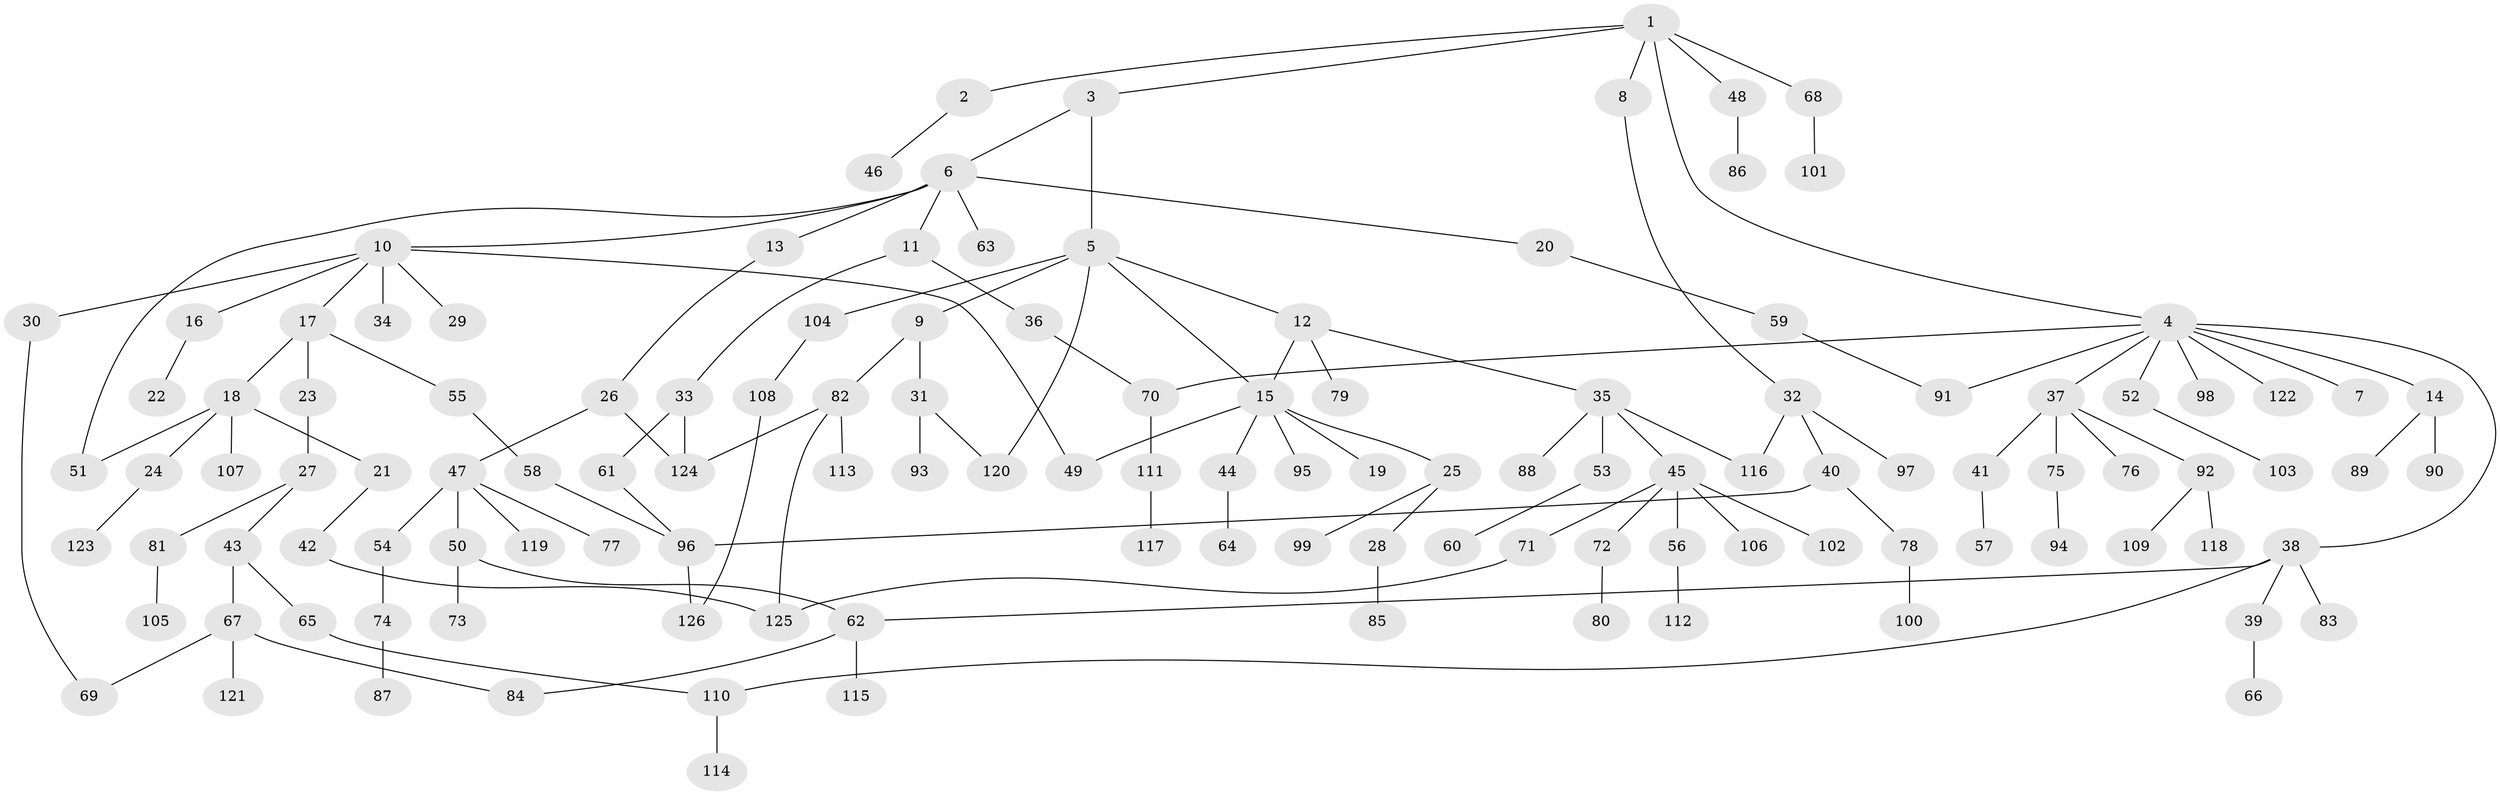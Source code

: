 // coarse degree distribution, {6: 0.03409090909090909, 1: 0.45454545454545453, 3: 0.07954545454545454, 11: 0.011363636363636364, 7: 0.011363636363636364, 4: 0.06818181818181818, 2: 0.25, 8: 0.011363636363636364, 5: 0.07954545454545454}
// Generated by graph-tools (version 1.1) at 2025/41/03/06/25 10:41:28]
// undirected, 126 vertices, 143 edges
graph export_dot {
graph [start="1"]
  node [color=gray90,style=filled];
  1;
  2;
  3;
  4;
  5;
  6;
  7;
  8;
  9;
  10;
  11;
  12;
  13;
  14;
  15;
  16;
  17;
  18;
  19;
  20;
  21;
  22;
  23;
  24;
  25;
  26;
  27;
  28;
  29;
  30;
  31;
  32;
  33;
  34;
  35;
  36;
  37;
  38;
  39;
  40;
  41;
  42;
  43;
  44;
  45;
  46;
  47;
  48;
  49;
  50;
  51;
  52;
  53;
  54;
  55;
  56;
  57;
  58;
  59;
  60;
  61;
  62;
  63;
  64;
  65;
  66;
  67;
  68;
  69;
  70;
  71;
  72;
  73;
  74;
  75;
  76;
  77;
  78;
  79;
  80;
  81;
  82;
  83;
  84;
  85;
  86;
  87;
  88;
  89;
  90;
  91;
  92;
  93;
  94;
  95;
  96;
  97;
  98;
  99;
  100;
  101;
  102;
  103;
  104;
  105;
  106;
  107;
  108;
  109;
  110;
  111;
  112;
  113;
  114;
  115;
  116;
  117;
  118;
  119;
  120;
  121;
  122;
  123;
  124;
  125;
  126;
  1 -- 2;
  1 -- 3;
  1 -- 4;
  1 -- 8;
  1 -- 48;
  1 -- 68;
  2 -- 46;
  3 -- 5;
  3 -- 6;
  4 -- 7;
  4 -- 14;
  4 -- 37;
  4 -- 38;
  4 -- 52;
  4 -- 70;
  4 -- 98;
  4 -- 122;
  4 -- 91;
  5 -- 9;
  5 -- 12;
  5 -- 15;
  5 -- 104;
  5 -- 120;
  6 -- 10;
  6 -- 11;
  6 -- 13;
  6 -- 20;
  6 -- 51;
  6 -- 63;
  8 -- 32;
  9 -- 31;
  9 -- 82;
  10 -- 16;
  10 -- 17;
  10 -- 29;
  10 -- 30;
  10 -- 34;
  10 -- 49;
  11 -- 33;
  11 -- 36;
  12 -- 35;
  12 -- 79;
  12 -- 15;
  13 -- 26;
  14 -- 89;
  14 -- 90;
  15 -- 19;
  15 -- 25;
  15 -- 44;
  15 -- 95;
  15 -- 49;
  16 -- 22;
  17 -- 18;
  17 -- 23;
  17 -- 55;
  18 -- 21;
  18 -- 24;
  18 -- 107;
  18 -- 51;
  20 -- 59;
  21 -- 42;
  23 -- 27;
  24 -- 123;
  25 -- 28;
  25 -- 99;
  26 -- 47;
  26 -- 124;
  27 -- 43;
  27 -- 81;
  28 -- 85;
  30 -- 69;
  31 -- 93;
  31 -- 120;
  32 -- 40;
  32 -- 97;
  32 -- 116;
  33 -- 61;
  33 -- 124;
  35 -- 45;
  35 -- 53;
  35 -- 88;
  35 -- 116;
  36 -- 70;
  37 -- 41;
  37 -- 75;
  37 -- 76;
  37 -- 92;
  38 -- 39;
  38 -- 62;
  38 -- 83;
  38 -- 110;
  39 -- 66;
  40 -- 78;
  40 -- 96;
  41 -- 57;
  42 -- 125;
  43 -- 65;
  43 -- 67;
  44 -- 64;
  45 -- 56;
  45 -- 71;
  45 -- 72;
  45 -- 102;
  45 -- 106;
  47 -- 50;
  47 -- 54;
  47 -- 77;
  47 -- 119;
  48 -- 86;
  50 -- 73;
  50 -- 62;
  52 -- 103;
  53 -- 60;
  54 -- 74;
  55 -- 58;
  56 -- 112;
  58 -- 96;
  59 -- 91;
  61 -- 96;
  62 -- 115;
  62 -- 84;
  65 -- 110;
  67 -- 69;
  67 -- 84;
  67 -- 121;
  68 -- 101;
  70 -- 111;
  71 -- 125;
  72 -- 80;
  74 -- 87;
  75 -- 94;
  78 -- 100;
  81 -- 105;
  82 -- 113;
  82 -- 124;
  82 -- 125;
  92 -- 109;
  92 -- 118;
  96 -- 126;
  104 -- 108;
  108 -- 126;
  110 -- 114;
  111 -- 117;
}
